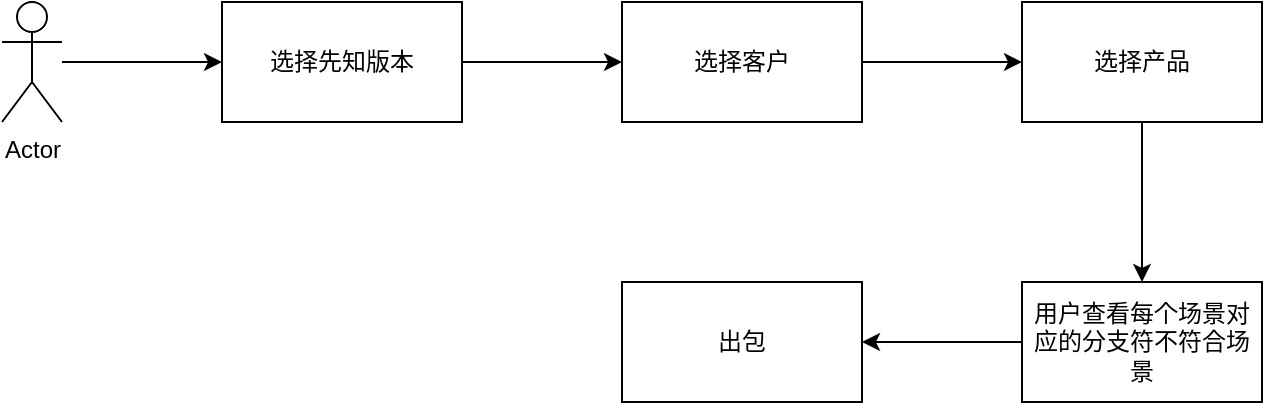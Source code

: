 <mxfile version="12.1.7" type="github" pages="1"><diagram id="HYDxC4IRF1-QbCd2Omzz" name="Page-1"><mxGraphModel dx="1639" dy="847" grid="1" gridSize="10" guides="1" tooltips="1" connect="1" arrows="1" fold="1" page="1" pageScale="1" pageWidth="827" pageHeight="1169" math="0" shadow="0"><root><mxCell id="0"/><mxCell id="1" parent="0"/><mxCell id="9Z2hVscFaG5uiC6A5sd_-3" value="" style="edgeStyle=orthogonalEdgeStyle;rounded=0;orthogonalLoop=1;jettySize=auto;html=1;" edge="1" parent="1" source="9Z2hVscFaG5uiC6A5sd_-1"><mxGeometry relative="1" as="geometry"><mxPoint x="160" y="380" as="targetPoint"/></mxGeometry></mxCell><mxCell id="9Z2hVscFaG5uiC6A5sd_-1" value="Actor" style="shape=umlActor;verticalLabelPosition=bottom;labelBackgroundColor=#ffffff;verticalAlign=top;html=1;outlineConnect=0;" vertex="1" parent="1"><mxGeometry x="50" y="350" width="30" height="60" as="geometry"/></mxCell><mxCell id="9Z2hVscFaG5uiC6A5sd_-6" value="" style="edgeStyle=orthogonalEdgeStyle;rounded=0;orthogonalLoop=1;jettySize=auto;html=1;" edge="1" parent="1" source="9Z2hVscFaG5uiC6A5sd_-4" target="9Z2hVscFaG5uiC6A5sd_-5"><mxGeometry relative="1" as="geometry"/></mxCell><mxCell id="9Z2hVscFaG5uiC6A5sd_-4" value="选择先知版本" style="rounded=0;whiteSpace=wrap;html=1;" vertex="1" parent="1"><mxGeometry x="160" y="350" width="120" height="60" as="geometry"/></mxCell><mxCell id="9Z2hVscFaG5uiC6A5sd_-8" value="" style="edgeStyle=orthogonalEdgeStyle;rounded=0;orthogonalLoop=1;jettySize=auto;html=1;" edge="1" parent="1" source="9Z2hVscFaG5uiC6A5sd_-5" target="9Z2hVscFaG5uiC6A5sd_-7"><mxGeometry relative="1" as="geometry"/></mxCell><mxCell id="9Z2hVscFaG5uiC6A5sd_-5" value="选择客户" style="rounded=0;whiteSpace=wrap;html=1;" vertex="1" parent="1"><mxGeometry x="360" y="350" width="120" height="60" as="geometry"/></mxCell><mxCell id="9Z2hVscFaG5uiC6A5sd_-10" value="" style="edgeStyle=orthogonalEdgeStyle;rounded=0;orthogonalLoop=1;jettySize=auto;html=1;" edge="1" parent="1" source="9Z2hVscFaG5uiC6A5sd_-7" target="9Z2hVscFaG5uiC6A5sd_-9"><mxGeometry relative="1" as="geometry"/></mxCell><mxCell id="9Z2hVscFaG5uiC6A5sd_-7" value="选择产品" style="rounded=0;whiteSpace=wrap;html=1;" vertex="1" parent="1"><mxGeometry x="560" y="350" width="120" height="60" as="geometry"/></mxCell><mxCell id="9Z2hVscFaG5uiC6A5sd_-12" value="" style="edgeStyle=orthogonalEdgeStyle;rounded=0;orthogonalLoop=1;jettySize=auto;html=1;" edge="1" parent="1" source="9Z2hVscFaG5uiC6A5sd_-9" target="9Z2hVscFaG5uiC6A5sd_-11"><mxGeometry relative="1" as="geometry"/></mxCell><mxCell id="9Z2hVscFaG5uiC6A5sd_-9" value="用户查看每个场景对应的分支符不符合场景" style="rounded=0;whiteSpace=wrap;html=1;" vertex="1" parent="1"><mxGeometry x="560" y="490" width="120" height="60" as="geometry"/></mxCell><mxCell id="9Z2hVscFaG5uiC6A5sd_-11" value="出包" style="rounded=0;whiteSpace=wrap;html=1;" vertex="1" parent="1"><mxGeometry x="360" y="490" width="120" height="60" as="geometry"/></mxCell></root></mxGraphModel></diagram></mxfile>